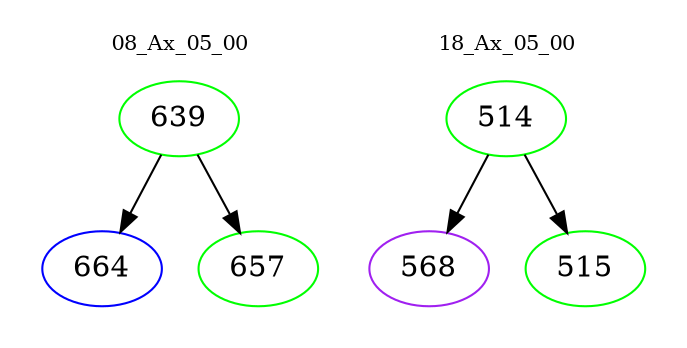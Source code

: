 digraph{
subgraph cluster_0 {
color = white
label = "08_Ax_05_00";
fontsize=10;
T0_639 [label="639", color="green"]
T0_639 -> T0_664 [color="black"]
T0_664 [label="664", color="blue"]
T0_639 -> T0_657 [color="black"]
T0_657 [label="657", color="green"]
}
subgraph cluster_1 {
color = white
label = "18_Ax_05_00";
fontsize=10;
T1_514 [label="514", color="green"]
T1_514 -> T1_568 [color="black"]
T1_568 [label="568", color="purple"]
T1_514 -> T1_515 [color="black"]
T1_515 [label="515", color="green"]
}
}
